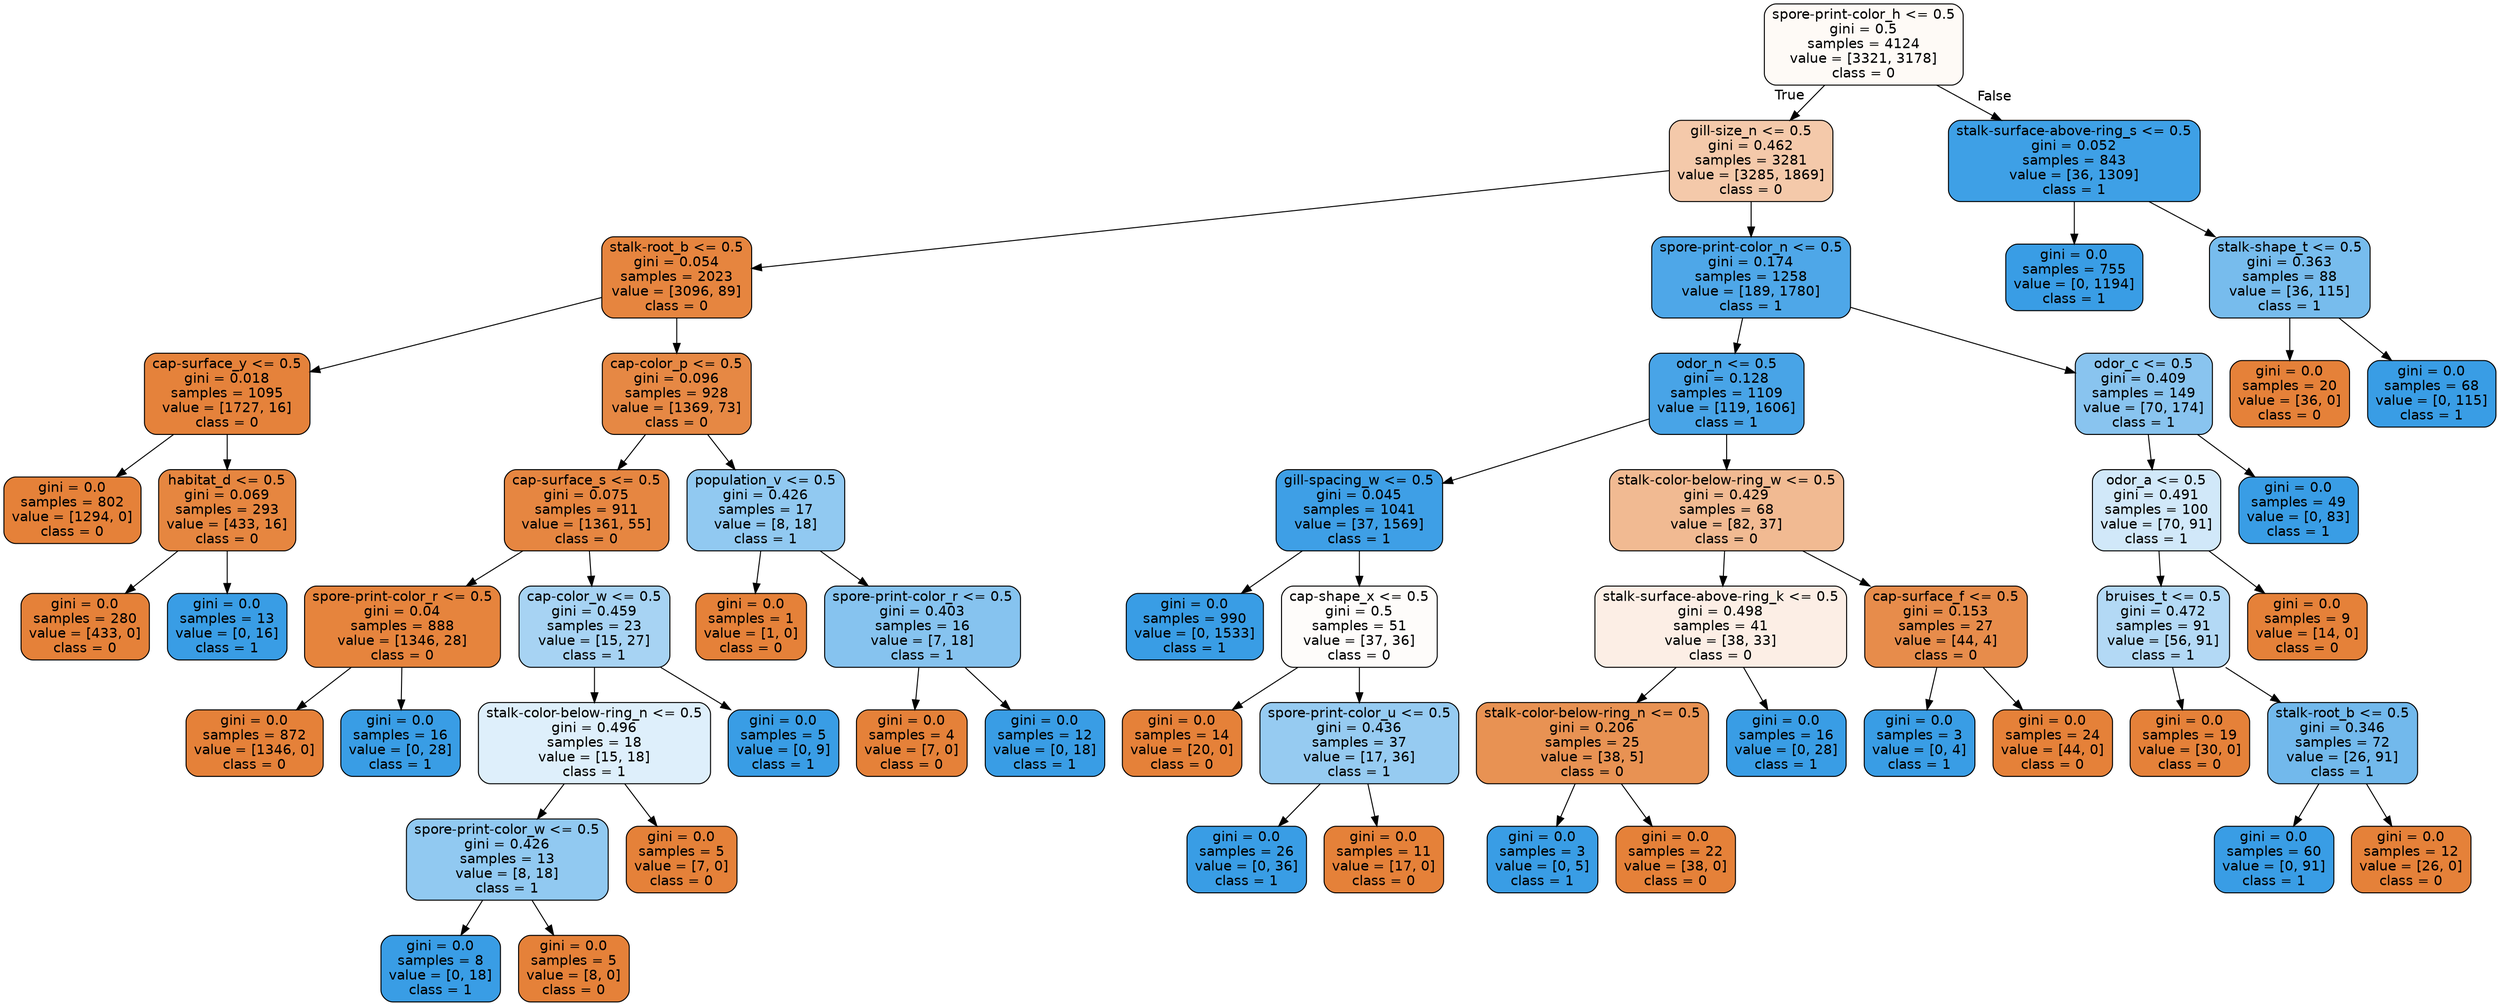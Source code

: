 digraph Tree {
node [shape=box, style="filled, rounded", color="black", fontname="helvetica"] ;
edge [fontname="helvetica"] ;
0 [label="spore-print-color_h <= 0.5\ngini = 0.5\nsamples = 4124\nvalue = [3321, 3178]\nclass = 0", fillcolor="#fefaf6"] ;
1 [label="gill-size_n <= 0.5\ngini = 0.462\nsamples = 3281\nvalue = [3285, 1869]\nclass = 0", fillcolor="#f4c9aa"] ;
0 -> 1 [labeldistance=2.5, labelangle=45, headlabel="True"] ;
2 [label="stalk-root_b <= 0.5\ngini = 0.054\nsamples = 2023\nvalue = [3096, 89]\nclass = 0", fillcolor="#e6853f"] ;
1 -> 2 ;
3 [label="cap-surface_y <= 0.5\ngini = 0.018\nsamples = 1095\nvalue = [1727, 16]\nclass = 0", fillcolor="#e5823b"] ;
2 -> 3 ;
4 [label="gini = 0.0\nsamples = 802\nvalue = [1294, 0]\nclass = 0", fillcolor="#e58139"] ;
3 -> 4 ;
5 [label="habitat_d <= 0.5\ngini = 0.069\nsamples = 293\nvalue = [433, 16]\nclass = 0", fillcolor="#e68640"] ;
3 -> 5 ;
6 [label="gini = 0.0\nsamples = 280\nvalue = [433, 0]\nclass = 0", fillcolor="#e58139"] ;
5 -> 6 ;
7 [label="gini = 0.0\nsamples = 13\nvalue = [0, 16]\nclass = 1", fillcolor="#399de5"] ;
5 -> 7 ;
8 [label="cap-color_p <= 0.5\ngini = 0.096\nsamples = 928\nvalue = [1369, 73]\nclass = 0", fillcolor="#e68844"] ;
2 -> 8 ;
9 [label="cap-surface_s <= 0.5\ngini = 0.075\nsamples = 911\nvalue = [1361, 55]\nclass = 0", fillcolor="#e68641"] ;
8 -> 9 ;
10 [label="spore-print-color_r <= 0.5\ngini = 0.04\nsamples = 888\nvalue = [1346, 28]\nclass = 0", fillcolor="#e6843d"] ;
9 -> 10 ;
11 [label="gini = 0.0\nsamples = 872\nvalue = [1346, 0]\nclass = 0", fillcolor="#e58139"] ;
10 -> 11 ;
12 [label="gini = 0.0\nsamples = 16\nvalue = [0, 28]\nclass = 1", fillcolor="#399de5"] ;
10 -> 12 ;
13 [label="cap-color_w <= 0.5\ngini = 0.459\nsamples = 23\nvalue = [15, 27]\nclass = 1", fillcolor="#a7d3f3"] ;
9 -> 13 ;
14 [label="stalk-color-below-ring_n <= 0.5\ngini = 0.496\nsamples = 18\nvalue = [15, 18]\nclass = 1", fillcolor="#deeffb"] ;
13 -> 14 ;
15 [label="spore-print-color_w <= 0.5\ngini = 0.426\nsamples = 13\nvalue = [8, 18]\nclass = 1", fillcolor="#91c9f1"] ;
14 -> 15 ;
16 [label="gini = 0.0\nsamples = 8\nvalue = [0, 18]\nclass = 1", fillcolor="#399de5"] ;
15 -> 16 ;
17 [label="gini = 0.0\nsamples = 5\nvalue = [8, 0]\nclass = 0", fillcolor="#e58139"] ;
15 -> 17 ;
18 [label="gini = 0.0\nsamples = 5\nvalue = [7, 0]\nclass = 0", fillcolor="#e58139"] ;
14 -> 18 ;
19 [label="gini = 0.0\nsamples = 5\nvalue = [0, 9]\nclass = 1", fillcolor="#399de5"] ;
13 -> 19 ;
20 [label="population_v <= 0.5\ngini = 0.426\nsamples = 17\nvalue = [8, 18]\nclass = 1", fillcolor="#91c9f1"] ;
8 -> 20 ;
21 [label="gini = 0.0\nsamples = 1\nvalue = [1, 0]\nclass = 0", fillcolor="#e58139"] ;
20 -> 21 ;
22 [label="spore-print-color_r <= 0.5\ngini = 0.403\nsamples = 16\nvalue = [7, 18]\nclass = 1", fillcolor="#86c3ef"] ;
20 -> 22 ;
23 [label="gini = 0.0\nsamples = 4\nvalue = [7, 0]\nclass = 0", fillcolor="#e58139"] ;
22 -> 23 ;
24 [label="gini = 0.0\nsamples = 12\nvalue = [0, 18]\nclass = 1", fillcolor="#399de5"] ;
22 -> 24 ;
25 [label="spore-print-color_n <= 0.5\ngini = 0.174\nsamples = 1258\nvalue = [189, 1780]\nclass = 1", fillcolor="#4ea7e8"] ;
1 -> 25 ;
26 [label="odor_n <= 0.5\ngini = 0.128\nsamples = 1109\nvalue = [119, 1606]\nclass = 1", fillcolor="#48a4e7"] ;
25 -> 26 ;
27 [label="gill-spacing_w <= 0.5\ngini = 0.045\nsamples = 1041\nvalue = [37, 1569]\nclass = 1", fillcolor="#3e9fe6"] ;
26 -> 27 ;
28 [label="gini = 0.0\nsamples = 990\nvalue = [0, 1533]\nclass = 1", fillcolor="#399de5"] ;
27 -> 28 ;
29 [label="cap-shape_x <= 0.5\ngini = 0.5\nsamples = 51\nvalue = [37, 36]\nclass = 0", fillcolor="#fefcfa"] ;
27 -> 29 ;
30 [label="gini = 0.0\nsamples = 14\nvalue = [20, 0]\nclass = 0", fillcolor="#e58139"] ;
29 -> 30 ;
31 [label="spore-print-color_u <= 0.5\ngini = 0.436\nsamples = 37\nvalue = [17, 36]\nclass = 1", fillcolor="#96cbf1"] ;
29 -> 31 ;
32 [label="gini = 0.0\nsamples = 26\nvalue = [0, 36]\nclass = 1", fillcolor="#399de5"] ;
31 -> 32 ;
33 [label="gini = 0.0\nsamples = 11\nvalue = [17, 0]\nclass = 0", fillcolor="#e58139"] ;
31 -> 33 ;
34 [label="stalk-color-below-ring_w <= 0.5\ngini = 0.429\nsamples = 68\nvalue = [82, 37]\nclass = 0", fillcolor="#f1ba92"] ;
26 -> 34 ;
35 [label="stalk-surface-above-ring_k <= 0.5\ngini = 0.498\nsamples = 41\nvalue = [38, 33]\nclass = 0", fillcolor="#fceee5"] ;
34 -> 35 ;
36 [label="stalk-color-below-ring_n <= 0.5\ngini = 0.206\nsamples = 25\nvalue = [38, 5]\nclass = 0", fillcolor="#e89253"] ;
35 -> 36 ;
37 [label="gini = 0.0\nsamples = 3\nvalue = [0, 5]\nclass = 1", fillcolor="#399de5"] ;
36 -> 37 ;
38 [label="gini = 0.0\nsamples = 22\nvalue = [38, 0]\nclass = 0", fillcolor="#e58139"] ;
36 -> 38 ;
39 [label="gini = 0.0\nsamples = 16\nvalue = [0, 28]\nclass = 1", fillcolor="#399de5"] ;
35 -> 39 ;
40 [label="cap-surface_f <= 0.5\ngini = 0.153\nsamples = 27\nvalue = [44, 4]\nclass = 0", fillcolor="#e78c4b"] ;
34 -> 40 ;
41 [label="gini = 0.0\nsamples = 3\nvalue = [0, 4]\nclass = 1", fillcolor="#399de5"] ;
40 -> 41 ;
42 [label="gini = 0.0\nsamples = 24\nvalue = [44, 0]\nclass = 0", fillcolor="#e58139"] ;
40 -> 42 ;
43 [label="odor_c <= 0.5\ngini = 0.409\nsamples = 149\nvalue = [70, 174]\nclass = 1", fillcolor="#89c4ef"] ;
25 -> 43 ;
44 [label="odor_a <= 0.5\ngini = 0.491\nsamples = 100\nvalue = [70, 91]\nclass = 1", fillcolor="#d1e8f9"] ;
43 -> 44 ;
45 [label="bruises_t <= 0.5\ngini = 0.472\nsamples = 91\nvalue = [56, 91]\nclass = 1", fillcolor="#b3d9f5"] ;
44 -> 45 ;
46 [label="gini = 0.0\nsamples = 19\nvalue = [30, 0]\nclass = 0", fillcolor="#e58139"] ;
45 -> 46 ;
47 [label="stalk-root_b <= 0.5\ngini = 0.346\nsamples = 72\nvalue = [26, 91]\nclass = 1", fillcolor="#72b9ec"] ;
45 -> 47 ;
48 [label="gini = 0.0\nsamples = 60\nvalue = [0, 91]\nclass = 1", fillcolor="#399de5"] ;
47 -> 48 ;
49 [label="gini = 0.0\nsamples = 12\nvalue = [26, 0]\nclass = 0", fillcolor="#e58139"] ;
47 -> 49 ;
50 [label="gini = 0.0\nsamples = 9\nvalue = [14, 0]\nclass = 0", fillcolor="#e58139"] ;
44 -> 50 ;
51 [label="gini = 0.0\nsamples = 49\nvalue = [0, 83]\nclass = 1", fillcolor="#399de5"] ;
43 -> 51 ;
52 [label="stalk-surface-above-ring_s <= 0.5\ngini = 0.052\nsamples = 843\nvalue = [36, 1309]\nclass = 1", fillcolor="#3ea0e6"] ;
0 -> 52 [labeldistance=2.5, labelangle=-45, headlabel="False"] ;
53 [label="gini = 0.0\nsamples = 755\nvalue = [0, 1194]\nclass = 1", fillcolor="#399de5"] ;
52 -> 53 ;
54 [label="stalk-shape_t <= 0.5\ngini = 0.363\nsamples = 88\nvalue = [36, 115]\nclass = 1", fillcolor="#77bced"] ;
52 -> 54 ;
55 [label="gini = 0.0\nsamples = 20\nvalue = [36, 0]\nclass = 0", fillcolor="#e58139"] ;
54 -> 55 ;
56 [label="gini = 0.0\nsamples = 68\nvalue = [0, 115]\nclass = 1", fillcolor="#399de5"] ;
54 -> 56 ;
}